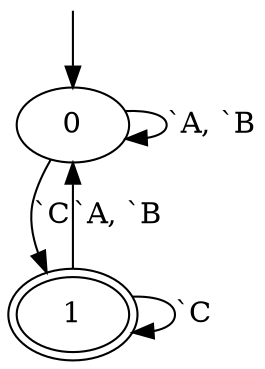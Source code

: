 digraph automaton
{
  __INVISIBLE_NODE_0__ [label= "", shape=none,height=.0,width=.0] ;
  __INVISIBLE_NODE_0__ -> 0 ;
  1 [peripheries=2] ;
  0 -> 0 [label="`A, `B"] ;
  0 -> 1 [label="`C"] ;
  1 -> 0 [label="`A, `B"] ;
  1 -> 1 [label="`C"] ;
}